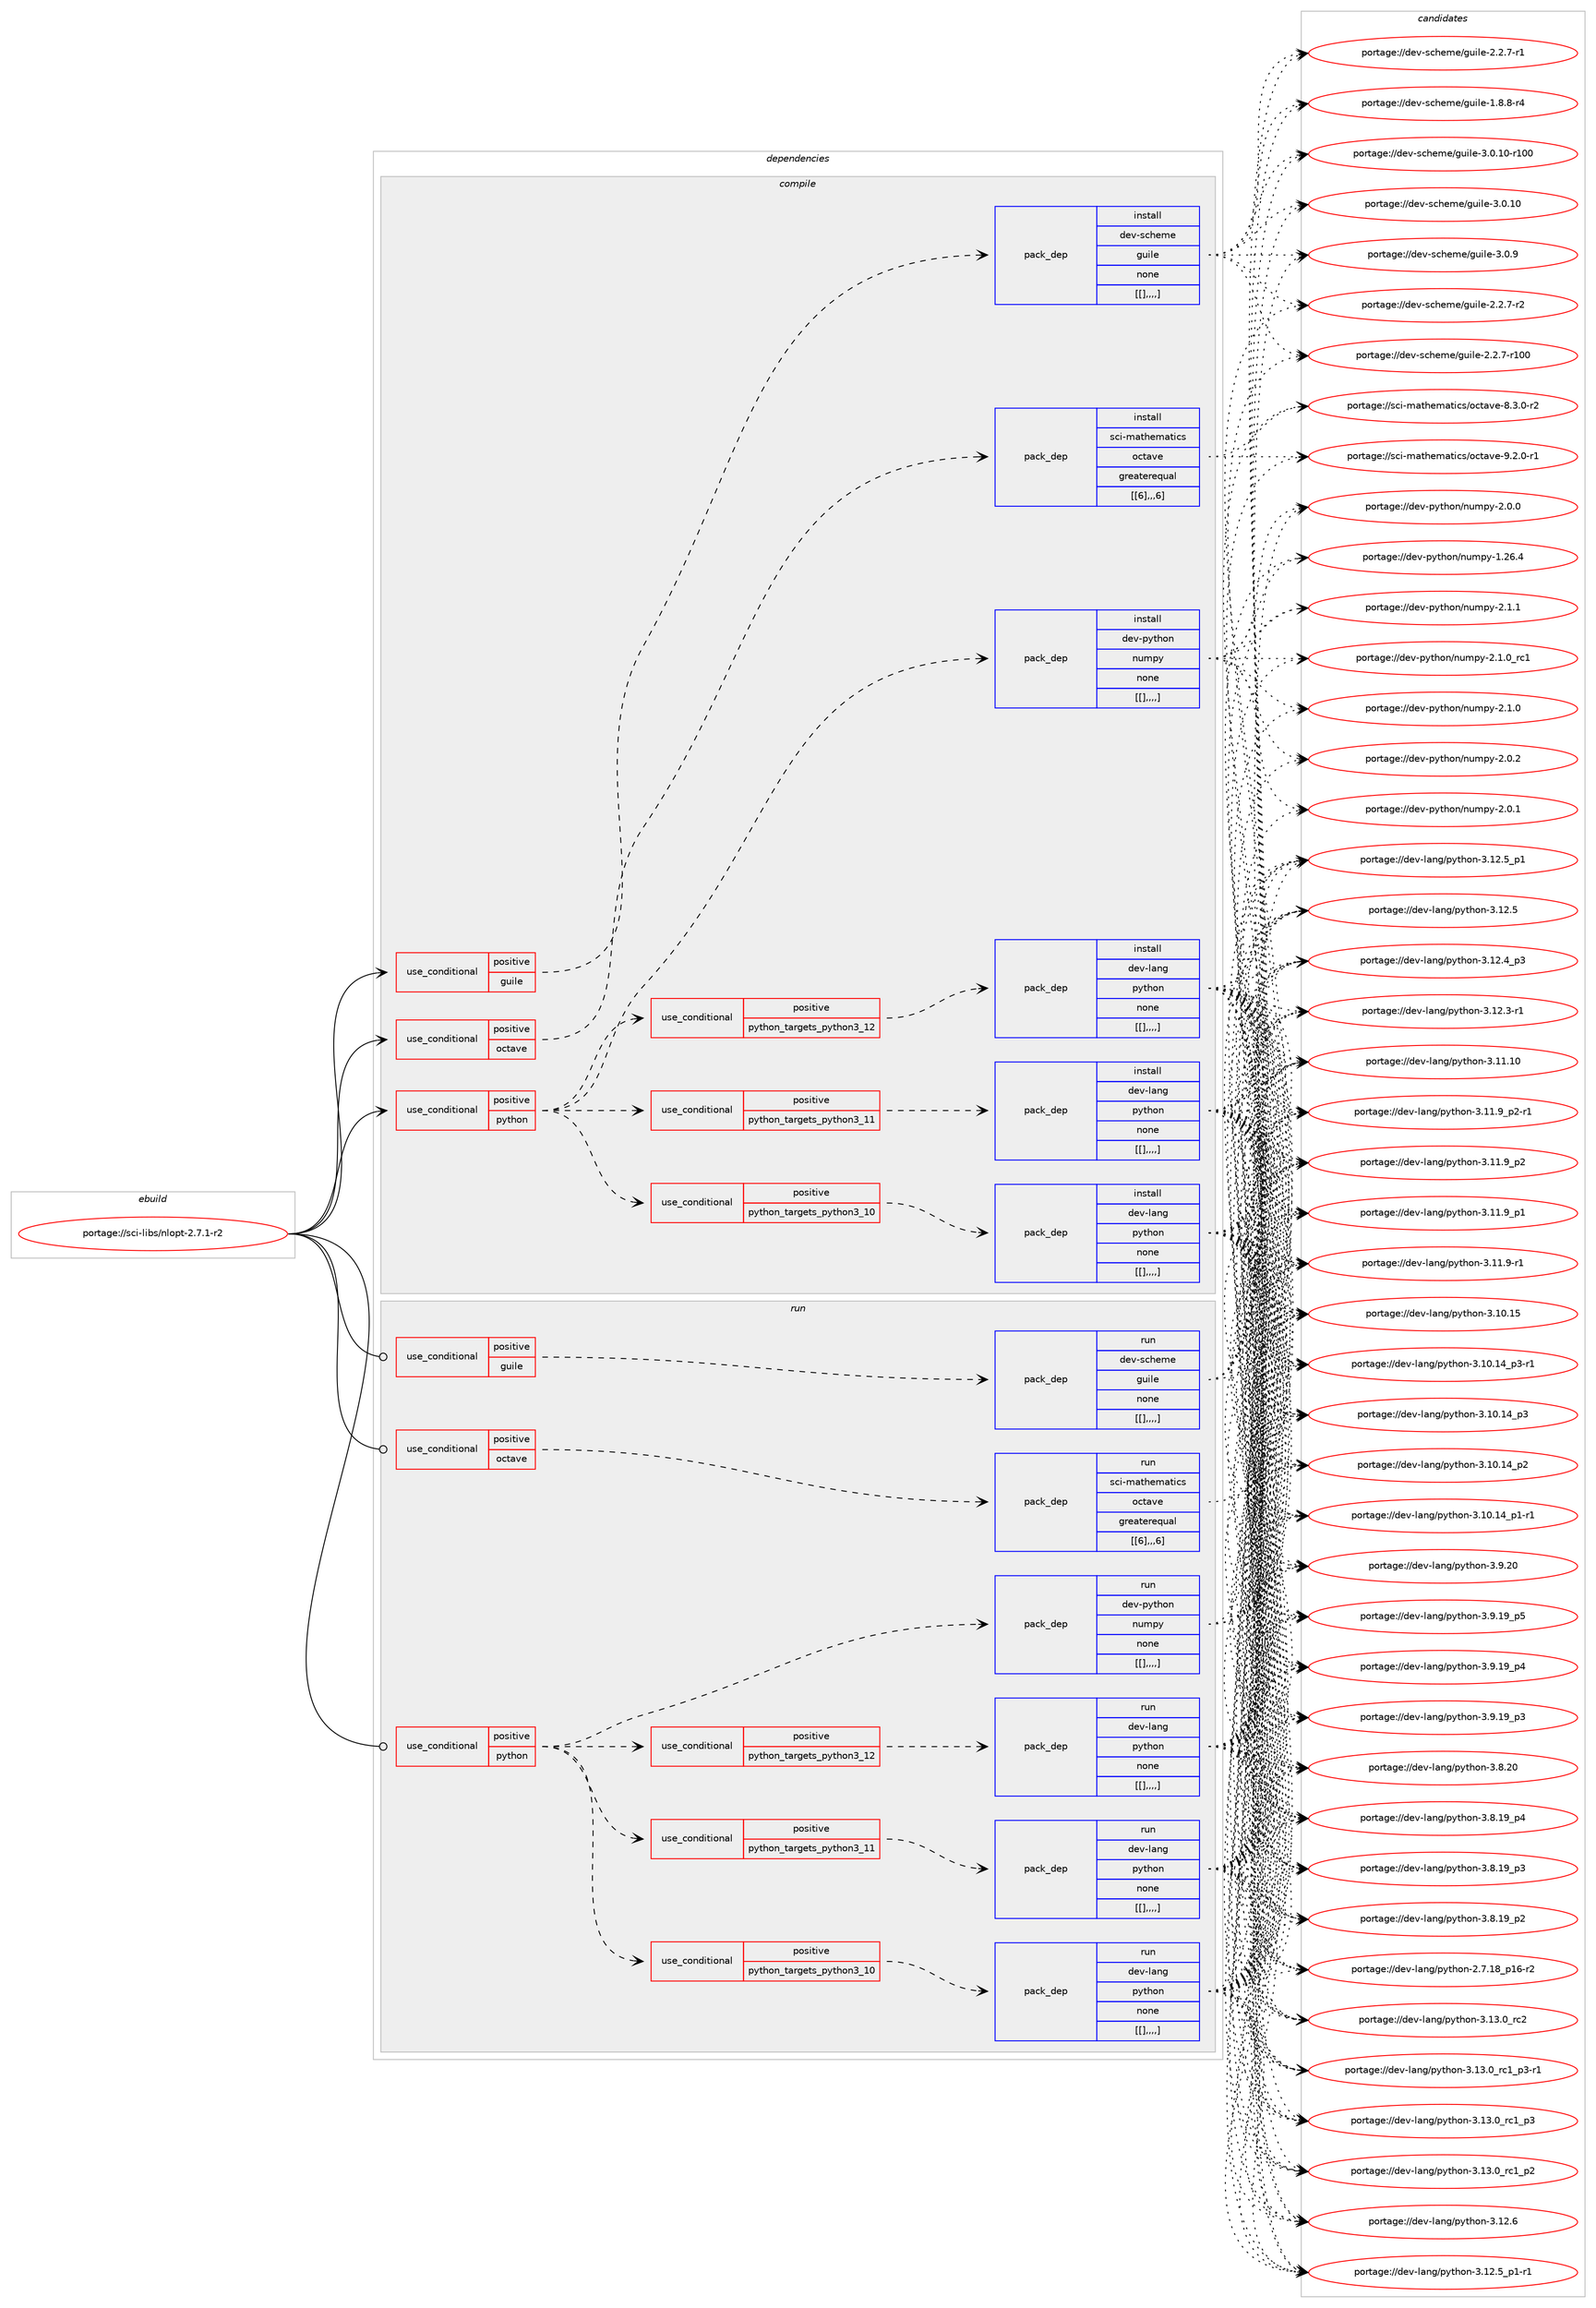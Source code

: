 digraph prolog {

# *************
# Graph options
# *************

newrank=true;
concentrate=true;
compound=true;
graph [rankdir=LR,fontname=Helvetica,fontsize=10,ranksep=1.5];#, ranksep=2.5, nodesep=0.2];
edge  [arrowhead=vee];
node  [fontname=Helvetica,fontsize=10];

# **********
# The ebuild
# **********

subgraph cluster_leftcol {
color=gray;
label=<<i>ebuild</i>>;
id [label="portage://sci-libs/nlopt-2.7.1-r2", color=red, width=4, href="../sci-libs/nlopt-2.7.1-r2.svg"];
}

# ****************
# The dependencies
# ****************

subgraph cluster_midcol {
color=gray;
label=<<i>dependencies</i>>;
subgraph cluster_compile {
fillcolor="#eeeeee";
style=filled;
label=<<i>compile</i>>;
subgraph cond110930 {
dependency420211 [label=<<TABLE BORDER="0" CELLBORDER="1" CELLSPACING="0" CELLPADDING="4"><TR><TD ROWSPAN="3" CELLPADDING="10">use_conditional</TD></TR><TR><TD>positive</TD></TR><TR><TD>guile</TD></TR></TABLE>>, shape=none, color=red];
subgraph pack306273 {
dependency420212 [label=<<TABLE BORDER="0" CELLBORDER="1" CELLSPACING="0" CELLPADDING="4" WIDTH="220"><TR><TD ROWSPAN="6" CELLPADDING="30">pack_dep</TD></TR><TR><TD WIDTH="110">install</TD></TR><TR><TD>dev-scheme</TD></TR><TR><TD>guile</TD></TR><TR><TD>none</TD></TR><TR><TD>[[],,,,]</TD></TR></TABLE>>, shape=none, color=blue];
}
dependency420211:e -> dependency420212:w [weight=20,style="dashed",arrowhead="vee"];
}
id:e -> dependency420211:w [weight=20,style="solid",arrowhead="vee"];
subgraph cond110931 {
dependency420213 [label=<<TABLE BORDER="0" CELLBORDER="1" CELLSPACING="0" CELLPADDING="4"><TR><TD ROWSPAN="3" CELLPADDING="10">use_conditional</TD></TR><TR><TD>positive</TD></TR><TR><TD>octave</TD></TR></TABLE>>, shape=none, color=red];
subgraph pack306274 {
dependency420214 [label=<<TABLE BORDER="0" CELLBORDER="1" CELLSPACING="0" CELLPADDING="4" WIDTH="220"><TR><TD ROWSPAN="6" CELLPADDING="30">pack_dep</TD></TR><TR><TD WIDTH="110">install</TD></TR><TR><TD>sci-mathematics</TD></TR><TR><TD>octave</TD></TR><TR><TD>greaterequal</TD></TR><TR><TD>[[6],,,6]</TD></TR></TABLE>>, shape=none, color=blue];
}
dependency420213:e -> dependency420214:w [weight=20,style="dashed",arrowhead="vee"];
}
id:e -> dependency420213:w [weight=20,style="solid",arrowhead="vee"];
subgraph cond110932 {
dependency420215 [label=<<TABLE BORDER="0" CELLBORDER="1" CELLSPACING="0" CELLPADDING="4"><TR><TD ROWSPAN="3" CELLPADDING="10">use_conditional</TD></TR><TR><TD>positive</TD></TR><TR><TD>python</TD></TR></TABLE>>, shape=none, color=red];
subgraph cond110933 {
dependency420216 [label=<<TABLE BORDER="0" CELLBORDER="1" CELLSPACING="0" CELLPADDING="4"><TR><TD ROWSPAN="3" CELLPADDING="10">use_conditional</TD></TR><TR><TD>positive</TD></TR><TR><TD>python_targets_python3_10</TD></TR></TABLE>>, shape=none, color=red];
subgraph pack306275 {
dependency420217 [label=<<TABLE BORDER="0" CELLBORDER="1" CELLSPACING="0" CELLPADDING="4" WIDTH="220"><TR><TD ROWSPAN="6" CELLPADDING="30">pack_dep</TD></TR><TR><TD WIDTH="110">install</TD></TR><TR><TD>dev-lang</TD></TR><TR><TD>python</TD></TR><TR><TD>none</TD></TR><TR><TD>[[],,,,]</TD></TR></TABLE>>, shape=none, color=blue];
}
dependency420216:e -> dependency420217:w [weight=20,style="dashed",arrowhead="vee"];
}
dependency420215:e -> dependency420216:w [weight=20,style="dashed",arrowhead="vee"];
subgraph cond110934 {
dependency420218 [label=<<TABLE BORDER="0" CELLBORDER="1" CELLSPACING="0" CELLPADDING="4"><TR><TD ROWSPAN="3" CELLPADDING="10">use_conditional</TD></TR><TR><TD>positive</TD></TR><TR><TD>python_targets_python3_11</TD></TR></TABLE>>, shape=none, color=red];
subgraph pack306276 {
dependency420219 [label=<<TABLE BORDER="0" CELLBORDER="1" CELLSPACING="0" CELLPADDING="4" WIDTH="220"><TR><TD ROWSPAN="6" CELLPADDING="30">pack_dep</TD></TR><TR><TD WIDTH="110">install</TD></TR><TR><TD>dev-lang</TD></TR><TR><TD>python</TD></TR><TR><TD>none</TD></TR><TR><TD>[[],,,,]</TD></TR></TABLE>>, shape=none, color=blue];
}
dependency420218:e -> dependency420219:w [weight=20,style="dashed",arrowhead="vee"];
}
dependency420215:e -> dependency420218:w [weight=20,style="dashed",arrowhead="vee"];
subgraph cond110935 {
dependency420220 [label=<<TABLE BORDER="0" CELLBORDER="1" CELLSPACING="0" CELLPADDING="4"><TR><TD ROWSPAN="3" CELLPADDING="10">use_conditional</TD></TR><TR><TD>positive</TD></TR><TR><TD>python_targets_python3_12</TD></TR></TABLE>>, shape=none, color=red];
subgraph pack306277 {
dependency420221 [label=<<TABLE BORDER="0" CELLBORDER="1" CELLSPACING="0" CELLPADDING="4" WIDTH="220"><TR><TD ROWSPAN="6" CELLPADDING="30">pack_dep</TD></TR><TR><TD WIDTH="110">install</TD></TR><TR><TD>dev-lang</TD></TR><TR><TD>python</TD></TR><TR><TD>none</TD></TR><TR><TD>[[],,,,]</TD></TR></TABLE>>, shape=none, color=blue];
}
dependency420220:e -> dependency420221:w [weight=20,style="dashed",arrowhead="vee"];
}
dependency420215:e -> dependency420220:w [weight=20,style="dashed",arrowhead="vee"];
subgraph pack306278 {
dependency420222 [label=<<TABLE BORDER="0" CELLBORDER="1" CELLSPACING="0" CELLPADDING="4" WIDTH="220"><TR><TD ROWSPAN="6" CELLPADDING="30">pack_dep</TD></TR><TR><TD WIDTH="110">install</TD></TR><TR><TD>dev-python</TD></TR><TR><TD>numpy</TD></TR><TR><TD>none</TD></TR><TR><TD>[[],,,,]</TD></TR></TABLE>>, shape=none, color=blue];
}
dependency420215:e -> dependency420222:w [weight=20,style="dashed",arrowhead="vee"];
}
id:e -> dependency420215:w [weight=20,style="solid",arrowhead="vee"];
}
subgraph cluster_compileandrun {
fillcolor="#eeeeee";
style=filled;
label=<<i>compile and run</i>>;
}
subgraph cluster_run {
fillcolor="#eeeeee";
style=filled;
label=<<i>run</i>>;
subgraph cond110936 {
dependency420223 [label=<<TABLE BORDER="0" CELLBORDER="1" CELLSPACING="0" CELLPADDING="4"><TR><TD ROWSPAN="3" CELLPADDING="10">use_conditional</TD></TR><TR><TD>positive</TD></TR><TR><TD>guile</TD></TR></TABLE>>, shape=none, color=red];
subgraph pack306279 {
dependency420224 [label=<<TABLE BORDER="0" CELLBORDER="1" CELLSPACING="0" CELLPADDING="4" WIDTH="220"><TR><TD ROWSPAN="6" CELLPADDING="30">pack_dep</TD></TR><TR><TD WIDTH="110">run</TD></TR><TR><TD>dev-scheme</TD></TR><TR><TD>guile</TD></TR><TR><TD>none</TD></TR><TR><TD>[[],,,,]</TD></TR></TABLE>>, shape=none, color=blue];
}
dependency420223:e -> dependency420224:w [weight=20,style="dashed",arrowhead="vee"];
}
id:e -> dependency420223:w [weight=20,style="solid",arrowhead="odot"];
subgraph cond110937 {
dependency420225 [label=<<TABLE BORDER="0" CELLBORDER="1" CELLSPACING="0" CELLPADDING="4"><TR><TD ROWSPAN="3" CELLPADDING="10">use_conditional</TD></TR><TR><TD>positive</TD></TR><TR><TD>octave</TD></TR></TABLE>>, shape=none, color=red];
subgraph pack306280 {
dependency420226 [label=<<TABLE BORDER="0" CELLBORDER="1" CELLSPACING="0" CELLPADDING="4" WIDTH="220"><TR><TD ROWSPAN="6" CELLPADDING="30">pack_dep</TD></TR><TR><TD WIDTH="110">run</TD></TR><TR><TD>sci-mathematics</TD></TR><TR><TD>octave</TD></TR><TR><TD>greaterequal</TD></TR><TR><TD>[[6],,,6]</TD></TR></TABLE>>, shape=none, color=blue];
}
dependency420225:e -> dependency420226:w [weight=20,style="dashed",arrowhead="vee"];
}
id:e -> dependency420225:w [weight=20,style="solid",arrowhead="odot"];
subgraph cond110938 {
dependency420227 [label=<<TABLE BORDER="0" CELLBORDER="1" CELLSPACING="0" CELLPADDING="4"><TR><TD ROWSPAN="3" CELLPADDING="10">use_conditional</TD></TR><TR><TD>positive</TD></TR><TR><TD>python</TD></TR></TABLE>>, shape=none, color=red];
subgraph cond110939 {
dependency420228 [label=<<TABLE BORDER="0" CELLBORDER="1" CELLSPACING="0" CELLPADDING="4"><TR><TD ROWSPAN="3" CELLPADDING="10">use_conditional</TD></TR><TR><TD>positive</TD></TR><TR><TD>python_targets_python3_10</TD></TR></TABLE>>, shape=none, color=red];
subgraph pack306281 {
dependency420229 [label=<<TABLE BORDER="0" CELLBORDER="1" CELLSPACING="0" CELLPADDING="4" WIDTH="220"><TR><TD ROWSPAN="6" CELLPADDING="30">pack_dep</TD></TR><TR><TD WIDTH="110">run</TD></TR><TR><TD>dev-lang</TD></TR><TR><TD>python</TD></TR><TR><TD>none</TD></TR><TR><TD>[[],,,,]</TD></TR></TABLE>>, shape=none, color=blue];
}
dependency420228:e -> dependency420229:w [weight=20,style="dashed",arrowhead="vee"];
}
dependency420227:e -> dependency420228:w [weight=20,style="dashed",arrowhead="vee"];
subgraph cond110940 {
dependency420230 [label=<<TABLE BORDER="0" CELLBORDER="1" CELLSPACING="0" CELLPADDING="4"><TR><TD ROWSPAN="3" CELLPADDING="10">use_conditional</TD></TR><TR><TD>positive</TD></TR><TR><TD>python_targets_python3_11</TD></TR></TABLE>>, shape=none, color=red];
subgraph pack306282 {
dependency420231 [label=<<TABLE BORDER="0" CELLBORDER="1" CELLSPACING="0" CELLPADDING="4" WIDTH="220"><TR><TD ROWSPAN="6" CELLPADDING="30">pack_dep</TD></TR><TR><TD WIDTH="110">run</TD></TR><TR><TD>dev-lang</TD></TR><TR><TD>python</TD></TR><TR><TD>none</TD></TR><TR><TD>[[],,,,]</TD></TR></TABLE>>, shape=none, color=blue];
}
dependency420230:e -> dependency420231:w [weight=20,style="dashed",arrowhead="vee"];
}
dependency420227:e -> dependency420230:w [weight=20,style="dashed",arrowhead="vee"];
subgraph cond110941 {
dependency420232 [label=<<TABLE BORDER="0" CELLBORDER="1" CELLSPACING="0" CELLPADDING="4"><TR><TD ROWSPAN="3" CELLPADDING="10">use_conditional</TD></TR><TR><TD>positive</TD></TR><TR><TD>python_targets_python3_12</TD></TR></TABLE>>, shape=none, color=red];
subgraph pack306283 {
dependency420233 [label=<<TABLE BORDER="0" CELLBORDER="1" CELLSPACING="0" CELLPADDING="4" WIDTH="220"><TR><TD ROWSPAN="6" CELLPADDING="30">pack_dep</TD></TR><TR><TD WIDTH="110">run</TD></TR><TR><TD>dev-lang</TD></TR><TR><TD>python</TD></TR><TR><TD>none</TD></TR><TR><TD>[[],,,,]</TD></TR></TABLE>>, shape=none, color=blue];
}
dependency420232:e -> dependency420233:w [weight=20,style="dashed",arrowhead="vee"];
}
dependency420227:e -> dependency420232:w [weight=20,style="dashed",arrowhead="vee"];
subgraph pack306284 {
dependency420234 [label=<<TABLE BORDER="0" CELLBORDER="1" CELLSPACING="0" CELLPADDING="4" WIDTH="220"><TR><TD ROWSPAN="6" CELLPADDING="30">pack_dep</TD></TR><TR><TD WIDTH="110">run</TD></TR><TR><TD>dev-python</TD></TR><TR><TD>numpy</TD></TR><TR><TD>none</TD></TR><TR><TD>[[],,,,]</TD></TR></TABLE>>, shape=none, color=blue];
}
dependency420227:e -> dependency420234:w [weight=20,style="dashed",arrowhead="vee"];
}
id:e -> dependency420227:w [weight=20,style="solid",arrowhead="odot"];
}
}

# **************
# The candidates
# **************

subgraph cluster_choices {
rank=same;
color=gray;
label=<<i>candidates</i>>;

subgraph choice306273 {
color=black;
nodesep=1;
choice1001011184511599104101109101471031171051081014551464846494845114494848 [label="portage://dev-scheme/guile-3.0.10-r100", color=red, width=4,href="../dev-scheme/guile-3.0.10-r100.svg"];
choice10010111845115991041011091014710311710510810145514648464948 [label="portage://dev-scheme/guile-3.0.10", color=red, width=4,href="../dev-scheme/guile-3.0.10.svg"];
choice100101118451159910410110910147103117105108101455146484657 [label="portage://dev-scheme/guile-3.0.9", color=red, width=4,href="../dev-scheme/guile-3.0.9.svg"];
choice1001011184511599104101109101471031171051081014550465046554511450 [label="portage://dev-scheme/guile-2.2.7-r2", color=red, width=4,href="../dev-scheme/guile-2.2.7-r2.svg"];
choice10010111845115991041011091014710311710510810145504650465545114494848 [label="portage://dev-scheme/guile-2.2.7-r100", color=red, width=4,href="../dev-scheme/guile-2.2.7-r100.svg"];
choice1001011184511599104101109101471031171051081014550465046554511449 [label="portage://dev-scheme/guile-2.2.7-r1", color=red, width=4,href="../dev-scheme/guile-2.2.7-r1.svg"];
choice1001011184511599104101109101471031171051081014549465646564511452 [label="portage://dev-scheme/guile-1.8.8-r4", color=red, width=4,href="../dev-scheme/guile-1.8.8-r4.svg"];
dependency420212:e -> choice1001011184511599104101109101471031171051081014551464846494845114494848:w [style=dotted,weight="100"];
dependency420212:e -> choice10010111845115991041011091014710311710510810145514648464948:w [style=dotted,weight="100"];
dependency420212:e -> choice100101118451159910410110910147103117105108101455146484657:w [style=dotted,weight="100"];
dependency420212:e -> choice1001011184511599104101109101471031171051081014550465046554511450:w [style=dotted,weight="100"];
dependency420212:e -> choice10010111845115991041011091014710311710510810145504650465545114494848:w [style=dotted,weight="100"];
dependency420212:e -> choice1001011184511599104101109101471031171051081014550465046554511449:w [style=dotted,weight="100"];
dependency420212:e -> choice1001011184511599104101109101471031171051081014549465646564511452:w [style=dotted,weight="100"];
}
subgraph choice306274 {
color=black;
nodesep=1;
choice11599105451099711610410110997116105991154711199116971181014557465046484511449 [label="portage://sci-mathematics/octave-9.2.0-r1", color=red, width=4,href="../sci-mathematics/octave-9.2.0-r1.svg"];
choice11599105451099711610410110997116105991154711199116971181014556465146484511450 [label="portage://sci-mathematics/octave-8.3.0-r2", color=red, width=4,href="../sci-mathematics/octave-8.3.0-r2.svg"];
dependency420214:e -> choice11599105451099711610410110997116105991154711199116971181014557465046484511449:w [style=dotted,weight="100"];
dependency420214:e -> choice11599105451099711610410110997116105991154711199116971181014556465146484511450:w [style=dotted,weight="100"];
}
subgraph choice306275 {
color=black;
nodesep=1;
choice10010111845108971101034711212111610411111045514649514648951149950 [label="portage://dev-lang/python-3.13.0_rc2", color=red, width=4,href="../dev-lang/python-3.13.0_rc2.svg"];
choice1001011184510897110103471121211161041111104551464951464895114994995112514511449 [label="portage://dev-lang/python-3.13.0_rc1_p3-r1", color=red, width=4,href="../dev-lang/python-3.13.0_rc1_p3-r1.svg"];
choice100101118451089711010347112121116104111110455146495146489511499499511251 [label="portage://dev-lang/python-3.13.0_rc1_p3", color=red, width=4,href="../dev-lang/python-3.13.0_rc1_p3.svg"];
choice100101118451089711010347112121116104111110455146495146489511499499511250 [label="portage://dev-lang/python-3.13.0_rc1_p2", color=red, width=4,href="../dev-lang/python-3.13.0_rc1_p2.svg"];
choice10010111845108971101034711212111610411111045514649504654 [label="portage://dev-lang/python-3.12.6", color=red, width=4,href="../dev-lang/python-3.12.6.svg"];
choice1001011184510897110103471121211161041111104551464950465395112494511449 [label="portage://dev-lang/python-3.12.5_p1-r1", color=red, width=4,href="../dev-lang/python-3.12.5_p1-r1.svg"];
choice100101118451089711010347112121116104111110455146495046539511249 [label="portage://dev-lang/python-3.12.5_p1", color=red, width=4,href="../dev-lang/python-3.12.5_p1.svg"];
choice10010111845108971101034711212111610411111045514649504653 [label="portage://dev-lang/python-3.12.5", color=red, width=4,href="../dev-lang/python-3.12.5.svg"];
choice100101118451089711010347112121116104111110455146495046529511251 [label="portage://dev-lang/python-3.12.4_p3", color=red, width=4,href="../dev-lang/python-3.12.4_p3.svg"];
choice100101118451089711010347112121116104111110455146495046514511449 [label="portage://dev-lang/python-3.12.3-r1", color=red, width=4,href="../dev-lang/python-3.12.3-r1.svg"];
choice1001011184510897110103471121211161041111104551464949464948 [label="portage://dev-lang/python-3.11.10", color=red, width=4,href="../dev-lang/python-3.11.10.svg"];
choice1001011184510897110103471121211161041111104551464949465795112504511449 [label="portage://dev-lang/python-3.11.9_p2-r1", color=red, width=4,href="../dev-lang/python-3.11.9_p2-r1.svg"];
choice100101118451089711010347112121116104111110455146494946579511250 [label="portage://dev-lang/python-3.11.9_p2", color=red, width=4,href="../dev-lang/python-3.11.9_p2.svg"];
choice100101118451089711010347112121116104111110455146494946579511249 [label="portage://dev-lang/python-3.11.9_p1", color=red, width=4,href="../dev-lang/python-3.11.9_p1.svg"];
choice100101118451089711010347112121116104111110455146494946574511449 [label="portage://dev-lang/python-3.11.9-r1", color=red, width=4,href="../dev-lang/python-3.11.9-r1.svg"];
choice1001011184510897110103471121211161041111104551464948464953 [label="portage://dev-lang/python-3.10.15", color=red, width=4,href="../dev-lang/python-3.10.15.svg"];
choice100101118451089711010347112121116104111110455146494846495295112514511449 [label="portage://dev-lang/python-3.10.14_p3-r1", color=red, width=4,href="../dev-lang/python-3.10.14_p3-r1.svg"];
choice10010111845108971101034711212111610411111045514649484649529511251 [label="portage://dev-lang/python-3.10.14_p3", color=red, width=4,href="../dev-lang/python-3.10.14_p3.svg"];
choice10010111845108971101034711212111610411111045514649484649529511250 [label="portage://dev-lang/python-3.10.14_p2", color=red, width=4,href="../dev-lang/python-3.10.14_p2.svg"];
choice100101118451089711010347112121116104111110455146494846495295112494511449 [label="portage://dev-lang/python-3.10.14_p1-r1", color=red, width=4,href="../dev-lang/python-3.10.14_p1-r1.svg"];
choice10010111845108971101034711212111610411111045514657465048 [label="portage://dev-lang/python-3.9.20", color=red, width=4,href="../dev-lang/python-3.9.20.svg"];
choice100101118451089711010347112121116104111110455146574649579511253 [label="portage://dev-lang/python-3.9.19_p5", color=red, width=4,href="../dev-lang/python-3.9.19_p5.svg"];
choice100101118451089711010347112121116104111110455146574649579511252 [label="portage://dev-lang/python-3.9.19_p4", color=red, width=4,href="../dev-lang/python-3.9.19_p4.svg"];
choice100101118451089711010347112121116104111110455146574649579511251 [label="portage://dev-lang/python-3.9.19_p3", color=red, width=4,href="../dev-lang/python-3.9.19_p3.svg"];
choice10010111845108971101034711212111610411111045514656465048 [label="portage://dev-lang/python-3.8.20", color=red, width=4,href="../dev-lang/python-3.8.20.svg"];
choice100101118451089711010347112121116104111110455146564649579511252 [label="portage://dev-lang/python-3.8.19_p4", color=red, width=4,href="../dev-lang/python-3.8.19_p4.svg"];
choice100101118451089711010347112121116104111110455146564649579511251 [label="portage://dev-lang/python-3.8.19_p3", color=red, width=4,href="../dev-lang/python-3.8.19_p3.svg"];
choice100101118451089711010347112121116104111110455146564649579511250 [label="portage://dev-lang/python-3.8.19_p2", color=red, width=4,href="../dev-lang/python-3.8.19_p2.svg"];
choice100101118451089711010347112121116104111110455046554649569511249544511450 [label="portage://dev-lang/python-2.7.18_p16-r2", color=red, width=4,href="../dev-lang/python-2.7.18_p16-r2.svg"];
dependency420217:e -> choice10010111845108971101034711212111610411111045514649514648951149950:w [style=dotted,weight="100"];
dependency420217:e -> choice1001011184510897110103471121211161041111104551464951464895114994995112514511449:w [style=dotted,weight="100"];
dependency420217:e -> choice100101118451089711010347112121116104111110455146495146489511499499511251:w [style=dotted,weight="100"];
dependency420217:e -> choice100101118451089711010347112121116104111110455146495146489511499499511250:w [style=dotted,weight="100"];
dependency420217:e -> choice10010111845108971101034711212111610411111045514649504654:w [style=dotted,weight="100"];
dependency420217:e -> choice1001011184510897110103471121211161041111104551464950465395112494511449:w [style=dotted,weight="100"];
dependency420217:e -> choice100101118451089711010347112121116104111110455146495046539511249:w [style=dotted,weight="100"];
dependency420217:e -> choice10010111845108971101034711212111610411111045514649504653:w [style=dotted,weight="100"];
dependency420217:e -> choice100101118451089711010347112121116104111110455146495046529511251:w [style=dotted,weight="100"];
dependency420217:e -> choice100101118451089711010347112121116104111110455146495046514511449:w [style=dotted,weight="100"];
dependency420217:e -> choice1001011184510897110103471121211161041111104551464949464948:w [style=dotted,weight="100"];
dependency420217:e -> choice1001011184510897110103471121211161041111104551464949465795112504511449:w [style=dotted,weight="100"];
dependency420217:e -> choice100101118451089711010347112121116104111110455146494946579511250:w [style=dotted,weight="100"];
dependency420217:e -> choice100101118451089711010347112121116104111110455146494946579511249:w [style=dotted,weight="100"];
dependency420217:e -> choice100101118451089711010347112121116104111110455146494946574511449:w [style=dotted,weight="100"];
dependency420217:e -> choice1001011184510897110103471121211161041111104551464948464953:w [style=dotted,weight="100"];
dependency420217:e -> choice100101118451089711010347112121116104111110455146494846495295112514511449:w [style=dotted,weight="100"];
dependency420217:e -> choice10010111845108971101034711212111610411111045514649484649529511251:w [style=dotted,weight="100"];
dependency420217:e -> choice10010111845108971101034711212111610411111045514649484649529511250:w [style=dotted,weight="100"];
dependency420217:e -> choice100101118451089711010347112121116104111110455146494846495295112494511449:w [style=dotted,weight="100"];
dependency420217:e -> choice10010111845108971101034711212111610411111045514657465048:w [style=dotted,weight="100"];
dependency420217:e -> choice100101118451089711010347112121116104111110455146574649579511253:w [style=dotted,weight="100"];
dependency420217:e -> choice100101118451089711010347112121116104111110455146574649579511252:w [style=dotted,weight="100"];
dependency420217:e -> choice100101118451089711010347112121116104111110455146574649579511251:w [style=dotted,weight="100"];
dependency420217:e -> choice10010111845108971101034711212111610411111045514656465048:w [style=dotted,weight="100"];
dependency420217:e -> choice100101118451089711010347112121116104111110455146564649579511252:w [style=dotted,weight="100"];
dependency420217:e -> choice100101118451089711010347112121116104111110455146564649579511251:w [style=dotted,weight="100"];
dependency420217:e -> choice100101118451089711010347112121116104111110455146564649579511250:w [style=dotted,weight="100"];
dependency420217:e -> choice100101118451089711010347112121116104111110455046554649569511249544511450:w [style=dotted,weight="100"];
}
subgraph choice306276 {
color=black;
nodesep=1;
choice10010111845108971101034711212111610411111045514649514648951149950 [label="portage://dev-lang/python-3.13.0_rc2", color=red, width=4,href="../dev-lang/python-3.13.0_rc2.svg"];
choice1001011184510897110103471121211161041111104551464951464895114994995112514511449 [label="portage://dev-lang/python-3.13.0_rc1_p3-r1", color=red, width=4,href="../dev-lang/python-3.13.0_rc1_p3-r1.svg"];
choice100101118451089711010347112121116104111110455146495146489511499499511251 [label="portage://dev-lang/python-3.13.0_rc1_p3", color=red, width=4,href="../dev-lang/python-3.13.0_rc1_p3.svg"];
choice100101118451089711010347112121116104111110455146495146489511499499511250 [label="portage://dev-lang/python-3.13.0_rc1_p2", color=red, width=4,href="../dev-lang/python-3.13.0_rc1_p2.svg"];
choice10010111845108971101034711212111610411111045514649504654 [label="portage://dev-lang/python-3.12.6", color=red, width=4,href="../dev-lang/python-3.12.6.svg"];
choice1001011184510897110103471121211161041111104551464950465395112494511449 [label="portage://dev-lang/python-3.12.5_p1-r1", color=red, width=4,href="../dev-lang/python-3.12.5_p1-r1.svg"];
choice100101118451089711010347112121116104111110455146495046539511249 [label="portage://dev-lang/python-3.12.5_p1", color=red, width=4,href="../dev-lang/python-3.12.5_p1.svg"];
choice10010111845108971101034711212111610411111045514649504653 [label="portage://dev-lang/python-3.12.5", color=red, width=4,href="../dev-lang/python-3.12.5.svg"];
choice100101118451089711010347112121116104111110455146495046529511251 [label="portage://dev-lang/python-3.12.4_p3", color=red, width=4,href="../dev-lang/python-3.12.4_p3.svg"];
choice100101118451089711010347112121116104111110455146495046514511449 [label="portage://dev-lang/python-3.12.3-r1", color=red, width=4,href="../dev-lang/python-3.12.3-r1.svg"];
choice1001011184510897110103471121211161041111104551464949464948 [label="portage://dev-lang/python-3.11.10", color=red, width=4,href="../dev-lang/python-3.11.10.svg"];
choice1001011184510897110103471121211161041111104551464949465795112504511449 [label="portage://dev-lang/python-3.11.9_p2-r1", color=red, width=4,href="../dev-lang/python-3.11.9_p2-r1.svg"];
choice100101118451089711010347112121116104111110455146494946579511250 [label="portage://dev-lang/python-3.11.9_p2", color=red, width=4,href="../dev-lang/python-3.11.9_p2.svg"];
choice100101118451089711010347112121116104111110455146494946579511249 [label="portage://dev-lang/python-3.11.9_p1", color=red, width=4,href="../dev-lang/python-3.11.9_p1.svg"];
choice100101118451089711010347112121116104111110455146494946574511449 [label="portage://dev-lang/python-3.11.9-r1", color=red, width=4,href="../dev-lang/python-3.11.9-r1.svg"];
choice1001011184510897110103471121211161041111104551464948464953 [label="portage://dev-lang/python-3.10.15", color=red, width=4,href="../dev-lang/python-3.10.15.svg"];
choice100101118451089711010347112121116104111110455146494846495295112514511449 [label="portage://dev-lang/python-3.10.14_p3-r1", color=red, width=4,href="../dev-lang/python-3.10.14_p3-r1.svg"];
choice10010111845108971101034711212111610411111045514649484649529511251 [label="portage://dev-lang/python-3.10.14_p3", color=red, width=4,href="../dev-lang/python-3.10.14_p3.svg"];
choice10010111845108971101034711212111610411111045514649484649529511250 [label="portage://dev-lang/python-3.10.14_p2", color=red, width=4,href="../dev-lang/python-3.10.14_p2.svg"];
choice100101118451089711010347112121116104111110455146494846495295112494511449 [label="portage://dev-lang/python-3.10.14_p1-r1", color=red, width=4,href="../dev-lang/python-3.10.14_p1-r1.svg"];
choice10010111845108971101034711212111610411111045514657465048 [label="portage://dev-lang/python-3.9.20", color=red, width=4,href="../dev-lang/python-3.9.20.svg"];
choice100101118451089711010347112121116104111110455146574649579511253 [label="portage://dev-lang/python-3.9.19_p5", color=red, width=4,href="../dev-lang/python-3.9.19_p5.svg"];
choice100101118451089711010347112121116104111110455146574649579511252 [label="portage://dev-lang/python-3.9.19_p4", color=red, width=4,href="../dev-lang/python-3.9.19_p4.svg"];
choice100101118451089711010347112121116104111110455146574649579511251 [label="portage://dev-lang/python-3.9.19_p3", color=red, width=4,href="../dev-lang/python-3.9.19_p3.svg"];
choice10010111845108971101034711212111610411111045514656465048 [label="portage://dev-lang/python-3.8.20", color=red, width=4,href="../dev-lang/python-3.8.20.svg"];
choice100101118451089711010347112121116104111110455146564649579511252 [label="portage://dev-lang/python-3.8.19_p4", color=red, width=4,href="../dev-lang/python-3.8.19_p4.svg"];
choice100101118451089711010347112121116104111110455146564649579511251 [label="portage://dev-lang/python-3.8.19_p3", color=red, width=4,href="../dev-lang/python-3.8.19_p3.svg"];
choice100101118451089711010347112121116104111110455146564649579511250 [label="portage://dev-lang/python-3.8.19_p2", color=red, width=4,href="../dev-lang/python-3.8.19_p2.svg"];
choice100101118451089711010347112121116104111110455046554649569511249544511450 [label="portage://dev-lang/python-2.7.18_p16-r2", color=red, width=4,href="../dev-lang/python-2.7.18_p16-r2.svg"];
dependency420219:e -> choice10010111845108971101034711212111610411111045514649514648951149950:w [style=dotted,weight="100"];
dependency420219:e -> choice1001011184510897110103471121211161041111104551464951464895114994995112514511449:w [style=dotted,weight="100"];
dependency420219:e -> choice100101118451089711010347112121116104111110455146495146489511499499511251:w [style=dotted,weight="100"];
dependency420219:e -> choice100101118451089711010347112121116104111110455146495146489511499499511250:w [style=dotted,weight="100"];
dependency420219:e -> choice10010111845108971101034711212111610411111045514649504654:w [style=dotted,weight="100"];
dependency420219:e -> choice1001011184510897110103471121211161041111104551464950465395112494511449:w [style=dotted,weight="100"];
dependency420219:e -> choice100101118451089711010347112121116104111110455146495046539511249:w [style=dotted,weight="100"];
dependency420219:e -> choice10010111845108971101034711212111610411111045514649504653:w [style=dotted,weight="100"];
dependency420219:e -> choice100101118451089711010347112121116104111110455146495046529511251:w [style=dotted,weight="100"];
dependency420219:e -> choice100101118451089711010347112121116104111110455146495046514511449:w [style=dotted,weight="100"];
dependency420219:e -> choice1001011184510897110103471121211161041111104551464949464948:w [style=dotted,weight="100"];
dependency420219:e -> choice1001011184510897110103471121211161041111104551464949465795112504511449:w [style=dotted,weight="100"];
dependency420219:e -> choice100101118451089711010347112121116104111110455146494946579511250:w [style=dotted,weight="100"];
dependency420219:e -> choice100101118451089711010347112121116104111110455146494946579511249:w [style=dotted,weight="100"];
dependency420219:e -> choice100101118451089711010347112121116104111110455146494946574511449:w [style=dotted,weight="100"];
dependency420219:e -> choice1001011184510897110103471121211161041111104551464948464953:w [style=dotted,weight="100"];
dependency420219:e -> choice100101118451089711010347112121116104111110455146494846495295112514511449:w [style=dotted,weight="100"];
dependency420219:e -> choice10010111845108971101034711212111610411111045514649484649529511251:w [style=dotted,weight="100"];
dependency420219:e -> choice10010111845108971101034711212111610411111045514649484649529511250:w [style=dotted,weight="100"];
dependency420219:e -> choice100101118451089711010347112121116104111110455146494846495295112494511449:w [style=dotted,weight="100"];
dependency420219:e -> choice10010111845108971101034711212111610411111045514657465048:w [style=dotted,weight="100"];
dependency420219:e -> choice100101118451089711010347112121116104111110455146574649579511253:w [style=dotted,weight="100"];
dependency420219:e -> choice100101118451089711010347112121116104111110455146574649579511252:w [style=dotted,weight="100"];
dependency420219:e -> choice100101118451089711010347112121116104111110455146574649579511251:w [style=dotted,weight="100"];
dependency420219:e -> choice10010111845108971101034711212111610411111045514656465048:w [style=dotted,weight="100"];
dependency420219:e -> choice100101118451089711010347112121116104111110455146564649579511252:w [style=dotted,weight="100"];
dependency420219:e -> choice100101118451089711010347112121116104111110455146564649579511251:w [style=dotted,weight="100"];
dependency420219:e -> choice100101118451089711010347112121116104111110455146564649579511250:w [style=dotted,weight="100"];
dependency420219:e -> choice100101118451089711010347112121116104111110455046554649569511249544511450:w [style=dotted,weight="100"];
}
subgraph choice306277 {
color=black;
nodesep=1;
choice10010111845108971101034711212111610411111045514649514648951149950 [label="portage://dev-lang/python-3.13.0_rc2", color=red, width=4,href="../dev-lang/python-3.13.0_rc2.svg"];
choice1001011184510897110103471121211161041111104551464951464895114994995112514511449 [label="portage://dev-lang/python-3.13.0_rc1_p3-r1", color=red, width=4,href="../dev-lang/python-3.13.0_rc1_p3-r1.svg"];
choice100101118451089711010347112121116104111110455146495146489511499499511251 [label="portage://dev-lang/python-3.13.0_rc1_p3", color=red, width=4,href="../dev-lang/python-3.13.0_rc1_p3.svg"];
choice100101118451089711010347112121116104111110455146495146489511499499511250 [label="portage://dev-lang/python-3.13.0_rc1_p2", color=red, width=4,href="../dev-lang/python-3.13.0_rc1_p2.svg"];
choice10010111845108971101034711212111610411111045514649504654 [label="portage://dev-lang/python-3.12.6", color=red, width=4,href="../dev-lang/python-3.12.6.svg"];
choice1001011184510897110103471121211161041111104551464950465395112494511449 [label="portage://dev-lang/python-3.12.5_p1-r1", color=red, width=4,href="../dev-lang/python-3.12.5_p1-r1.svg"];
choice100101118451089711010347112121116104111110455146495046539511249 [label="portage://dev-lang/python-3.12.5_p1", color=red, width=4,href="../dev-lang/python-3.12.5_p1.svg"];
choice10010111845108971101034711212111610411111045514649504653 [label="portage://dev-lang/python-3.12.5", color=red, width=4,href="../dev-lang/python-3.12.5.svg"];
choice100101118451089711010347112121116104111110455146495046529511251 [label="portage://dev-lang/python-3.12.4_p3", color=red, width=4,href="../dev-lang/python-3.12.4_p3.svg"];
choice100101118451089711010347112121116104111110455146495046514511449 [label="portage://dev-lang/python-3.12.3-r1", color=red, width=4,href="../dev-lang/python-3.12.3-r1.svg"];
choice1001011184510897110103471121211161041111104551464949464948 [label="portage://dev-lang/python-3.11.10", color=red, width=4,href="../dev-lang/python-3.11.10.svg"];
choice1001011184510897110103471121211161041111104551464949465795112504511449 [label="portage://dev-lang/python-3.11.9_p2-r1", color=red, width=4,href="../dev-lang/python-3.11.9_p2-r1.svg"];
choice100101118451089711010347112121116104111110455146494946579511250 [label="portage://dev-lang/python-3.11.9_p2", color=red, width=4,href="../dev-lang/python-3.11.9_p2.svg"];
choice100101118451089711010347112121116104111110455146494946579511249 [label="portage://dev-lang/python-3.11.9_p1", color=red, width=4,href="../dev-lang/python-3.11.9_p1.svg"];
choice100101118451089711010347112121116104111110455146494946574511449 [label="portage://dev-lang/python-3.11.9-r1", color=red, width=4,href="../dev-lang/python-3.11.9-r1.svg"];
choice1001011184510897110103471121211161041111104551464948464953 [label="portage://dev-lang/python-3.10.15", color=red, width=4,href="../dev-lang/python-3.10.15.svg"];
choice100101118451089711010347112121116104111110455146494846495295112514511449 [label="portage://dev-lang/python-3.10.14_p3-r1", color=red, width=4,href="../dev-lang/python-3.10.14_p3-r1.svg"];
choice10010111845108971101034711212111610411111045514649484649529511251 [label="portage://dev-lang/python-3.10.14_p3", color=red, width=4,href="../dev-lang/python-3.10.14_p3.svg"];
choice10010111845108971101034711212111610411111045514649484649529511250 [label="portage://dev-lang/python-3.10.14_p2", color=red, width=4,href="../dev-lang/python-3.10.14_p2.svg"];
choice100101118451089711010347112121116104111110455146494846495295112494511449 [label="portage://dev-lang/python-3.10.14_p1-r1", color=red, width=4,href="../dev-lang/python-3.10.14_p1-r1.svg"];
choice10010111845108971101034711212111610411111045514657465048 [label="portage://dev-lang/python-3.9.20", color=red, width=4,href="../dev-lang/python-3.9.20.svg"];
choice100101118451089711010347112121116104111110455146574649579511253 [label="portage://dev-lang/python-3.9.19_p5", color=red, width=4,href="../dev-lang/python-3.9.19_p5.svg"];
choice100101118451089711010347112121116104111110455146574649579511252 [label="portage://dev-lang/python-3.9.19_p4", color=red, width=4,href="../dev-lang/python-3.9.19_p4.svg"];
choice100101118451089711010347112121116104111110455146574649579511251 [label="portage://dev-lang/python-3.9.19_p3", color=red, width=4,href="../dev-lang/python-3.9.19_p3.svg"];
choice10010111845108971101034711212111610411111045514656465048 [label="portage://dev-lang/python-3.8.20", color=red, width=4,href="../dev-lang/python-3.8.20.svg"];
choice100101118451089711010347112121116104111110455146564649579511252 [label="portage://dev-lang/python-3.8.19_p4", color=red, width=4,href="../dev-lang/python-3.8.19_p4.svg"];
choice100101118451089711010347112121116104111110455146564649579511251 [label="portage://dev-lang/python-3.8.19_p3", color=red, width=4,href="../dev-lang/python-3.8.19_p3.svg"];
choice100101118451089711010347112121116104111110455146564649579511250 [label="portage://dev-lang/python-3.8.19_p2", color=red, width=4,href="../dev-lang/python-3.8.19_p2.svg"];
choice100101118451089711010347112121116104111110455046554649569511249544511450 [label="portage://dev-lang/python-2.7.18_p16-r2", color=red, width=4,href="../dev-lang/python-2.7.18_p16-r2.svg"];
dependency420221:e -> choice10010111845108971101034711212111610411111045514649514648951149950:w [style=dotted,weight="100"];
dependency420221:e -> choice1001011184510897110103471121211161041111104551464951464895114994995112514511449:w [style=dotted,weight="100"];
dependency420221:e -> choice100101118451089711010347112121116104111110455146495146489511499499511251:w [style=dotted,weight="100"];
dependency420221:e -> choice100101118451089711010347112121116104111110455146495146489511499499511250:w [style=dotted,weight="100"];
dependency420221:e -> choice10010111845108971101034711212111610411111045514649504654:w [style=dotted,weight="100"];
dependency420221:e -> choice1001011184510897110103471121211161041111104551464950465395112494511449:w [style=dotted,weight="100"];
dependency420221:e -> choice100101118451089711010347112121116104111110455146495046539511249:w [style=dotted,weight="100"];
dependency420221:e -> choice10010111845108971101034711212111610411111045514649504653:w [style=dotted,weight="100"];
dependency420221:e -> choice100101118451089711010347112121116104111110455146495046529511251:w [style=dotted,weight="100"];
dependency420221:e -> choice100101118451089711010347112121116104111110455146495046514511449:w [style=dotted,weight="100"];
dependency420221:e -> choice1001011184510897110103471121211161041111104551464949464948:w [style=dotted,weight="100"];
dependency420221:e -> choice1001011184510897110103471121211161041111104551464949465795112504511449:w [style=dotted,weight="100"];
dependency420221:e -> choice100101118451089711010347112121116104111110455146494946579511250:w [style=dotted,weight="100"];
dependency420221:e -> choice100101118451089711010347112121116104111110455146494946579511249:w [style=dotted,weight="100"];
dependency420221:e -> choice100101118451089711010347112121116104111110455146494946574511449:w [style=dotted,weight="100"];
dependency420221:e -> choice1001011184510897110103471121211161041111104551464948464953:w [style=dotted,weight="100"];
dependency420221:e -> choice100101118451089711010347112121116104111110455146494846495295112514511449:w [style=dotted,weight="100"];
dependency420221:e -> choice10010111845108971101034711212111610411111045514649484649529511251:w [style=dotted,weight="100"];
dependency420221:e -> choice10010111845108971101034711212111610411111045514649484649529511250:w [style=dotted,weight="100"];
dependency420221:e -> choice100101118451089711010347112121116104111110455146494846495295112494511449:w [style=dotted,weight="100"];
dependency420221:e -> choice10010111845108971101034711212111610411111045514657465048:w [style=dotted,weight="100"];
dependency420221:e -> choice100101118451089711010347112121116104111110455146574649579511253:w [style=dotted,weight="100"];
dependency420221:e -> choice100101118451089711010347112121116104111110455146574649579511252:w [style=dotted,weight="100"];
dependency420221:e -> choice100101118451089711010347112121116104111110455146574649579511251:w [style=dotted,weight="100"];
dependency420221:e -> choice10010111845108971101034711212111610411111045514656465048:w [style=dotted,weight="100"];
dependency420221:e -> choice100101118451089711010347112121116104111110455146564649579511252:w [style=dotted,weight="100"];
dependency420221:e -> choice100101118451089711010347112121116104111110455146564649579511251:w [style=dotted,weight="100"];
dependency420221:e -> choice100101118451089711010347112121116104111110455146564649579511250:w [style=dotted,weight="100"];
dependency420221:e -> choice100101118451089711010347112121116104111110455046554649569511249544511450:w [style=dotted,weight="100"];
}
subgraph choice306278 {
color=black;
nodesep=1;
choice1001011184511212111610411111047110117109112121455046494649 [label="portage://dev-python/numpy-2.1.1", color=red, width=4,href="../dev-python/numpy-2.1.1.svg"];
choice1001011184511212111610411111047110117109112121455046494648951149949 [label="portage://dev-python/numpy-2.1.0_rc1", color=red, width=4,href="../dev-python/numpy-2.1.0_rc1.svg"];
choice1001011184511212111610411111047110117109112121455046494648 [label="portage://dev-python/numpy-2.1.0", color=red, width=4,href="../dev-python/numpy-2.1.0.svg"];
choice1001011184511212111610411111047110117109112121455046484650 [label="portage://dev-python/numpy-2.0.2", color=red, width=4,href="../dev-python/numpy-2.0.2.svg"];
choice1001011184511212111610411111047110117109112121455046484649 [label="portage://dev-python/numpy-2.0.1", color=red, width=4,href="../dev-python/numpy-2.0.1.svg"];
choice1001011184511212111610411111047110117109112121455046484648 [label="portage://dev-python/numpy-2.0.0", color=red, width=4,href="../dev-python/numpy-2.0.0.svg"];
choice100101118451121211161041111104711011710911212145494650544652 [label="portage://dev-python/numpy-1.26.4", color=red, width=4,href="../dev-python/numpy-1.26.4.svg"];
dependency420222:e -> choice1001011184511212111610411111047110117109112121455046494649:w [style=dotted,weight="100"];
dependency420222:e -> choice1001011184511212111610411111047110117109112121455046494648951149949:w [style=dotted,weight="100"];
dependency420222:e -> choice1001011184511212111610411111047110117109112121455046494648:w [style=dotted,weight="100"];
dependency420222:e -> choice1001011184511212111610411111047110117109112121455046484650:w [style=dotted,weight="100"];
dependency420222:e -> choice1001011184511212111610411111047110117109112121455046484649:w [style=dotted,weight="100"];
dependency420222:e -> choice1001011184511212111610411111047110117109112121455046484648:w [style=dotted,weight="100"];
dependency420222:e -> choice100101118451121211161041111104711011710911212145494650544652:w [style=dotted,weight="100"];
}
subgraph choice306279 {
color=black;
nodesep=1;
choice1001011184511599104101109101471031171051081014551464846494845114494848 [label="portage://dev-scheme/guile-3.0.10-r100", color=red, width=4,href="../dev-scheme/guile-3.0.10-r100.svg"];
choice10010111845115991041011091014710311710510810145514648464948 [label="portage://dev-scheme/guile-3.0.10", color=red, width=4,href="../dev-scheme/guile-3.0.10.svg"];
choice100101118451159910410110910147103117105108101455146484657 [label="portage://dev-scheme/guile-3.0.9", color=red, width=4,href="../dev-scheme/guile-3.0.9.svg"];
choice1001011184511599104101109101471031171051081014550465046554511450 [label="portage://dev-scheme/guile-2.2.7-r2", color=red, width=4,href="../dev-scheme/guile-2.2.7-r2.svg"];
choice10010111845115991041011091014710311710510810145504650465545114494848 [label="portage://dev-scheme/guile-2.2.7-r100", color=red, width=4,href="../dev-scheme/guile-2.2.7-r100.svg"];
choice1001011184511599104101109101471031171051081014550465046554511449 [label="portage://dev-scheme/guile-2.2.7-r1", color=red, width=4,href="../dev-scheme/guile-2.2.7-r1.svg"];
choice1001011184511599104101109101471031171051081014549465646564511452 [label="portage://dev-scheme/guile-1.8.8-r4", color=red, width=4,href="../dev-scheme/guile-1.8.8-r4.svg"];
dependency420224:e -> choice1001011184511599104101109101471031171051081014551464846494845114494848:w [style=dotted,weight="100"];
dependency420224:e -> choice10010111845115991041011091014710311710510810145514648464948:w [style=dotted,weight="100"];
dependency420224:e -> choice100101118451159910410110910147103117105108101455146484657:w [style=dotted,weight="100"];
dependency420224:e -> choice1001011184511599104101109101471031171051081014550465046554511450:w [style=dotted,weight="100"];
dependency420224:e -> choice10010111845115991041011091014710311710510810145504650465545114494848:w [style=dotted,weight="100"];
dependency420224:e -> choice1001011184511599104101109101471031171051081014550465046554511449:w [style=dotted,weight="100"];
dependency420224:e -> choice1001011184511599104101109101471031171051081014549465646564511452:w [style=dotted,weight="100"];
}
subgraph choice306280 {
color=black;
nodesep=1;
choice11599105451099711610410110997116105991154711199116971181014557465046484511449 [label="portage://sci-mathematics/octave-9.2.0-r1", color=red, width=4,href="../sci-mathematics/octave-9.2.0-r1.svg"];
choice11599105451099711610410110997116105991154711199116971181014556465146484511450 [label="portage://sci-mathematics/octave-8.3.0-r2", color=red, width=4,href="../sci-mathematics/octave-8.3.0-r2.svg"];
dependency420226:e -> choice11599105451099711610410110997116105991154711199116971181014557465046484511449:w [style=dotted,weight="100"];
dependency420226:e -> choice11599105451099711610410110997116105991154711199116971181014556465146484511450:w [style=dotted,weight="100"];
}
subgraph choice306281 {
color=black;
nodesep=1;
choice10010111845108971101034711212111610411111045514649514648951149950 [label="portage://dev-lang/python-3.13.0_rc2", color=red, width=4,href="../dev-lang/python-3.13.0_rc2.svg"];
choice1001011184510897110103471121211161041111104551464951464895114994995112514511449 [label="portage://dev-lang/python-3.13.0_rc1_p3-r1", color=red, width=4,href="../dev-lang/python-3.13.0_rc1_p3-r1.svg"];
choice100101118451089711010347112121116104111110455146495146489511499499511251 [label="portage://dev-lang/python-3.13.0_rc1_p3", color=red, width=4,href="../dev-lang/python-3.13.0_rc1_p3.svg"];
choice100101118451089711010347112121116104111110455146495146489511499499511250 [label="portage://dev-lang/python-3.13.0_rc1_p2", color=red, width=4,href="../dev-lang/python-3.13.0_rc1_p2.svg"];
choice10010111845108971101034711212111610411111045514649504654 [label="portage://dev-lang/python-3.12.6", color=red, width=4,href="../dev-lang/python-3.12.6.svg"];
choice1001011184510897110103471121211161041111104551464950465395112494511449 [label="portage://dev-lang/python-3.12.5_p1-r1", color=red, width=4,href="../dev-lang/python-3.12.5_p1-r1.svg"];
choice100101118451089711010347112121116104111110455146495046539511249 [label="portage://dev-lang/python-3.12.5_p1", color=red, width=4,href="../dev-lang/python-3.12.5_p1.svg"];
choice10010111845108971101034711212111610411111045514649504653 [label="portage://dev-lang/python-3.12.5", color=red, width=4,href="../dev-lang/python-3.12.5.svg"];
choice100101118451089711010347112121116104111110455146495046529511251 [label="portage://dev-lang/python-3.12.4_p3", color=red, width=4,href="../dev-lang/python-3.12.4_p3.svg"];
choice100101118451089711010347112121116104111110455146495046514511449 [label="portage://dev-lang/python-3.12.3-r1", color=red, width=4,href="../dev-lang/python-3.12.3-r1.svg"];
choice1001011184510897110103471121211161041111104551464949464948 [label="portage://dev-lang/python-3.11.10", color=red, width=4,href="../dev-lang/python-3.11.10.svg"];
choice1001011184510897110103471121211161041111104551464949465795112504511449 [label="portage://dev-lang/python-3.11.9_p2-r1", color=red, width=4,href="../dev-lang/python-3.11.9_p2-r1.svg"];
choice100101118451089711010347112121116104111110455146494946579511250 [label="portage://dev-lang/python-3.11.9_p2", color=red, width=4,href="../dev-lang/python-3.11.9_p2.svg"];
choice100101118451089711010347112121116104111110455146494946579511249 [label="portage://dev-lang/python-3.11.9_p1", color=red, width=4,href="../dev-lang/python-3.11.9_p1.svg"];
choice100101118451089711010347112121116104111110455146494946574511449 [label="portage://dev-lang/python-3.11.9-r1", color=red, width=4,href="../dev-lang/python-3.11.9-r1.svg"];
choice1001011184510897110103471121211161041111104551464948464953 [label="portage://dev-lang/python-3.10.15", color=red, width=4,href="../dev-lang/python-3.10.15.svg"];
choice100101118451089711010347112121116104111110455146494846495295112514511449 [label="portage://dev-lang/python-3.10.14_p3-r1", color=red, width=4,href="../dev-lang/python-3.10.14_p3-r1.svg"];
choice10010111845108971101034711212111610411111045514649484649529511251 [label="portage://dev-lang/python-3.10.14_p3", color=red, width=4,href="../dev-lang/python-3.10.14_p3.svg"];
choice10010111845108971101034711212111610411111045514649484649529511250 [label="portage://dev-lang/python-3.10.14_p2", color=red, width=4,href="../dev-lang/python-3.10.14_p2.svg"];
choice100101118451089711010347112121116104111110455146494846495295112494511449 [label="portage://dev-lang/python-3.10.14_p1-r1", color=red, width=4,href="../dev-lang/python-3.10.14_p1-r1.svg"];
choice10010111845108971101034711212111610411111045514657465048 [label="portage://dev-lang/python-3.9.20", color=red, width=4,href="../dev-lang/python-3.9.20.svg"];
choice100101118451089711010347112121116104111110455146574649579511253 [label="portage://dev-lang/python-3.9.19_p5", color=red, width=4,href="../dev-lang/python-3.9.19_p5.svg"];
choice100101118451089711010347112121116104111110455146574649579511252 [label="portage://dev-lang/python-3.9.19_p4", color=red, width=4,href="../dev-lang/python-3.9.19_p4.svg"];
choice100101118451089711010347112121116104111110455146574649579511251 [label="portage://dev-lang/python-3.9.19_p3", color=red, width=4,href="../dev-lang/python-3.9.19_p3.svg"];
choice10010111845108971101034711212111610411111045514656465048 [label="portage://dev-lang/python-3.8.20", color=red, width=4,href="../dev-lang/python-3.8.20.svg"];
choice100101118451089711010347112121116104111110455146564649579511252 [label="portage://dev-lang/python-3.8.19_p4", color=red, width=4,href="../dev-lang/python-3.8.19_p4.svg"];
choice100101118451089711010347112121116104111110455146564649579511251 [label="portage://dev-lang/python-3.8.19_p3", color=red, width=4,href="../dev-lang/python-3.8.19_p3.svg"];
choice100101118451089711010347112121116104111110455146564649579511250 [label="portage://dev-lang/python-3.8.19_p2", color=red, width=4,href="../dev-lang/python-3.8.19_p2.svg"];
choice100101118451089711010347112121116104111110455046554649569511249544511450 [label="portage://dev-lang/python-2.7.18_p16-r2", color=red, width=4,href="../dev-lang/python-2.7.18_p16-r2.svg"];
dependency420229:e -> choice10010111845108971101034711212111610411111045514649514648951149950:w [style=dotted,weight="100"];
dependency420229:e -> choice1001011184510897110103471121211161041111104551464951464895114994995112514511449:w [style=dotted,weight="100"];
dependency420229:e -> choice100101118451089711010347112121116104111110455146495146489511499499511251:w [style=dotted,weight="100"];
dependency420229:e -> choice100101118451089711010347112121116104111110455146495146489511499499511250:w [style=dotted,weight="100"];
dependency420229:e -> choice10010111845108971101034711212111610411111045514649504654:w [style=dotted,weight="100"];
dependency420229:e -> choice1001011184510897110103471121211161041111104551464950465395112494511449:w [style=dotted,weight="100"];
dependency420229:e -> choice100101118451089711010347112121116104111110455146495046539511249:w [style=dotted,weight="100"];
dependency420229:e -> choice10010111845108971101034711212111610411111045514649504653:w [style=dotted,weight="100"];
dependency420229:e -> choice100101118451089711010347112121116104111110455146495046529511251:w [style=dotted,weight="100"];
dependency420229:e -> choice100101118451089711010347112121116104111110455146495046514511449:w [style=dotted,weight="100"];
dependency420229:e -> choice1001011184510897110103471121211161041111104551464949464948:w [style=dotted,weight="100"];
dependency420229:e -> choice1001011184510897110103471121211161041111104551464949465795112504511449:w [style=dotted,weight="100"];
dependency420229:e -> choice100101118451089711010347112121116104111110455146494946579511250:w [style=dotted,weight="100"];
dependency420229:e -> choice100101118451089711010347112121116104111110455146494946579511249:w [style=dotted,weight="100"];
dependency420229:e -> choice100101118451089711010347112121116104111110455146494946574511449:w [style=dotted,weight="100"];
dependency420229:e -> choice1001011184510897110103471121211161041111104551464948464953:w [style=dotted,weight="100"];
dependency420229:e -> choice100101118451089711010347112121116104111110455146494846495295112514511449:w [style=dotted,weight="100"];
dependency420229:e -> choice10010111845108971101034711212111610411111045514649484649529511251:w [style=dotted,weight="100"];
dependency420229:e -> choice10010111845108971101034711212111610411111045514649484649529511250:w [style=dotted,weight="100"];
dependency420229:e -> choice100101118451089711010347112121116104111110455146494846495295112494511449:w [style=dotted,weight="100"];
dependency420229:e -> choice10010111845108971101034711212111610411111045514657465048:w [style=dotted,weight="100"];
dependency420229:e -> choice100101118451089711010347112121116104111110455146574649579511253:w [style=dotted,weight="100"];
dependency420229:e -> choice100101118451089711010347112121116104111110455146574649579511252:w [style=dotted,weight="100"];
dependency420229:e -> choice100101118451089711010347112121116104111110455146574649579511251:w [style=dotted,weight="100"];
dependency420229:e -> choice10010111845108971101034711212111610411111045514656465048:w [style=dotted,weight="100"];
dependency420229:e -> choice100101118451089711010347112121116104111110455146564649579511252:w [style=dotted,weight="100"];
dependency420229:e -> choice100101118451089711010347112121116104111110455146564649579511251:w [style=dotted,weight="100"];
dependency420229:e -> choice100101118451089711010347112121116104111110455146564649579511250:w [style=dotted,weight="100"];
dependency420229:e -> choice100101118451089711010347112121116104111110455046554649569511249544511450:w [style=dotted,weight="100"];
}
subgraph choice306282 {
color=black;
nodesep=1;
choice10010111845108971101034711212111610411111045514649514648951149950 [label="portage://dev-lang/python-3.13.0_rc2", color=red, width=4,href="../dev-lang/python-3.13.0_rc2.svg"];
choice1001011184510897110103471121211161041111104551464951464895114994995112514511449 [label="portage://dev-lang/python-3.13.0_rc1_p3-r1", color=red, width=4,href="../dev-lang/python-3.13.0_rc1_p3-r1.svg"];
choice100101118451089711010347112121116104111110455146495146489511499499511251 [label="portage://dev-lang/python-3.13.0_rc1_p3", color=red, width=4,href="../dev-lang/python-3.13.0_rc1_p3.svg"];
choice100101118451089711010347112121116104111110455146495146489511499499511250 [label="portage://dev-lang/python-3.13.0_rc1_p2", color=red, width=4,href="../dev-lang/python-3.13.0_rc1_p2.svg"];
choice10010111845108971101034711212111610411111045514649504654 [label="portage://dev-lang/python-3.12.6", color=red, width=4,href="../dev-lang/python-3.12.6.svg"];
choice1001011184510897110103471121211161041111104551464950465395112494511449 [label="portage://dev-lang/python-3.12.5_p1-r1", color=red, width=4,href="../dev-lang/python-3.12.5_p1-r1.svg"];
choice100101118451089711010347112121116104111110455146495046539511249 [label="portage://dev-lang/python-3.12.5_p1", color=red, width=4,href="../dev-lang/python-3.12.5_p1.svg"];
choice10010111845108971101034711212111610411111045514649504653 [label="portage://dev-lang/python-3.12.5", color=red, width=4,href="../dev-lang/python-3.12.5.svg"];
choice100101118451089711010347112121116104111110455146495046529511251 [label="portage://dev-lang/python-3.12.4_p3", color=red, width=4,href="../dev-lang/python-3.12.4_p3.svg"];
choice100101118451089711010347112121116104111110455146495046514511449 [label="portage://dev-lang/python-3.12.3-r1", color=red, width=4,href="../dev-lang/python-3.12.3-r1.svg"];
choice1001011184510897110103471121211161041111104551464949464948 [label="portage://dev-lang/python-3.11.10", color=red, width=4,href="../dev-lang/python-3.11.10.svg"];
choice1001011184510897110103471121211161041111104551464949465795112504511449 [label="portage://dev-lang/python-3.11.9_p2-r1", color=red, width=4,href="../dev-lang/python-3.11.9_p2-r1.svg"];
choice100101118451089711010347112121116104111110455146494946579511250 [label="portage://dev-lang/python-3.11.9_p2", color=red, width=4,href="../dev-lang/python-3.11.9_p2.svg"];
choice100101118451089711010347112121116104111110455146494946579511249 [label="portage://dev-lang/python-3.11.9_p1", color=red, width=4,href="../dev-lang/python-3.11.9_p1.svg"];
choice100101118451089711010347112121116104111110455146494946574511449 [label="portage://dev-lang/python-3.11.9-r1", color=red, width=4,href="../dev-lang/python-3.11.9-r1.svg"];
choice1001011184510897110103471121211161041111104551464948464953 [label="portage://dev-lang/python-3.10.15", color=red, width=4,href="../dev-lang/python-3.10.15.svg"];
choice100101118451089711010347112121116104111110455146494846495295112514511449 [label="portage://dev-lang/python-3.10.14_p3-r1", color=red, width=4,href="../dev-lang/python-3.10.14_p3-r1.svg"];
choice10010111845108971101034711212111610411111045514649484649529511251 [label="portage://dev-lang/python-3.10.14_p3", color=red, width=4,href="../dev-lang/python-3.10.14_p3.svg"];
choice10010111845108971101034711212111610411111045514649484649529511250 [label="portage://dev-lang/python-3.10.14_p2", color=red, width=4,href="../dev-lang/python-3.10.14_p2.svg"];
choice100101118451089711010347112121116104111110455146494846495295112494511449 [label="portage://dev-lang/python-3.10.14_p1-r1", color=red, width=4,href="../dev-lang/python-3.10.14_p1-r1.svg"];
choice10010111845108971101034711212111610411111045514657465048 [label="portage://dev-lang/python-3.9.20", color=red, width=4,href="../dev-lang/python-3.9.20.svg"];
choice100101118451089711010347112121116104111110455146574649579511253 [label="portage://dev-lang/python-3.9.19_p5", color=red, width=4,href="../dev-lang/python-3.9.19_p5.svg"];
choice100101118451089711010347112121116104111110455146574649579511252 [label="portage://dev-lang/python-3.9.19_p4", color=red, width=4,href="../dev-lang/python-3.9.19_p4.svg"];
choice100101118451089711010347112121116104111110455146574649579511251 [label="portage://dev-lang/python-3.9.19_p3", color=red, width=4,href="../dev-lang/python-3.9.19_p3.svg"];
choice10010111845108971101034711212111610411111045514656465048 [label="portage://dev-lang/python-3.8.20", color=red, width=4,href="../dev-lang/python-3.8.20.svg"];
choice100101118451089711010347112121116104111110455146564649579511252 [label="portage://dev-lang/python-3.8.19_p4", color=red, width=4,href="../dev-lang/python-3.8.19_p4.svg"];
choice100101118451089711010347112121116104111110455146564649579511251 [label="portage://dev-lang/python-3.8.19_p3", color=red, width=4,href="../dev-lang/python-3.8.19_p3.svg"];
choice100101118451089711010347112121116104111110455146564649579511250 [label="portage://dev-lang/python-3.8.19_p2", color=red, width=4,href="../dev-lang/python-3.8.19_p2.svg"];
choice100101118451089711010347112121116104111110455046554649569511249544511450 [label="portage://dev-lang/python-2.7.18_p16-r2", color=red, width=4,href="../dev-lang/python-2.7.18_p16-r2.svg"];
dependency420231:e -> choice10010111845108971101034711212111610411111045514649514648951149950:w [style=dotted,weight="100"];
dependency420231:e -> choice1001011184510897110103471121211161041111104551464951464895114994995112514511449:w [style=dotted,weight="100"];
dependency420231:e -> choice100101118451089711010347112121116104111110455146495146489511499499511251:w [style=dotted,weight="100"];
dependency420231:e -> choice100101118451089711010347112121116104111110455146495146489511499499511250:w [style=dotted,weight="100"];
dependency420231:e -> choice10010111845108971101034711212111610411111045514649504654:w [style=dotted,weight="100"];
dependency420231:e -> choice1001011184510897110103471121211161041111104551464950465395112494511449:w [style=dotted,weight="100"];
dependency420231:e -> choice100101118451089711010347112121116104111110455146495046539511249:w [style=dotted,weight="100"];
dependency420231:e -> choice10010111845108971101034711212111610411111045514649504653:w [style=dotted,weight="100"];
dependency420231:e -> choice100101118451089711010347112121116104111110455146495046529511251:w [style=dotted,weight="100"];
dependency420231:e -> choice100101118451089711010347112121116104111110455146495046514511449:w [style=dotted,weight="100"];
dependency420231:e -> choice1001011184510897110103471121211161041111104551464949464948:w [style=dotted,weight="100"];
dependency420231:e -> choice1001011184510897110103471121211161041111104551464949465795112504511449:w [style=dotted,weight="100"];
dependency420231:e -> choice100101118451089711010347112121116104111110455146494946579511250:w [style=dotted,weight="100"];
dependency420231:e -> choice100101118451089711010347112121116104111110455146494946579511249:w [style=dotted,weight="100"];
dependency420231:e -> choice100101118451089711010347112121116104111110455146494946574511449:w [style=dotted,weight="100"];
dependency420231:e -> choice1001011184510897110103471121211161041111104551464948464953:w [style=dotted,weight="100"];
dependency420231:e -> choice100101118451089711010347112121116104111110455146494846495295112514511449:w [style=dotted,weight="100"];
dependency420231:e -> choice10010111845108971101034711212111610411111045514649484649529511251:w [style=dotted,weight="100"];
dependency420231:e -> choice10010111845108971101034711212111610411111045514649484649529511250:w [style=dotted,weight="100"];
dependency420231:e -> choice100101118451089711010347112121116104111110455146494846495295112494511449:w [style=dotted,weight="100"];
dependency420231:e -> choice10010111845108971101034711212111610411111045514657465048:w [style=dotted,weight="100"];
dependency420231:e -> choice100101118451089711010347112121116104111110455146574649579511253:w [style=dotted,weight="100"];
dependency420231:e -> choice100101118451089711010347112121116104111110455146574649579511252:w [style=dotted,weight="100"];
dependency420231:e -> choice100101118451089711010347112121116104111110455146574649579511251:w [style=dotted,weight="100"];
dependency420231:e -> choice10010111845108971101034711212111610411111045514656465048:w [style=dotted,weight="100"];
dependency420231:e -> choice100101118451089711010347112121116104111110455146564649579511252:w [style=dotted,weight="100"];
dependency420231:e -> choice100101118451089711010347112121116104111110455146564649579511251:w [style=dotted,weight="100"];
dependency420231:e -> choice100101118451089711010347112121116104111110455146564649579511250:w [style=dotted,weight="100"];
dependency420231:e -> choice100101118451089711010347112121116104111110455046554649569511249544511450:w [style=dotted,weight="100"];
}
subgraph choice306283 {
color=black;
nodesep=1;
choice10010111845108971101034711212111610411111045514649514648951149950 [label="portage://dev-lang/python-3.13.0_rc2", color=red, width=4,href="../dev-lang/python-3.13.0_rc2.svg"];
choice1001011184510897110103471121211161041111104551464951464895114994995112514511449 [label="portage://dev-lang/python-3.13.0_rc1_p3-r1", color=red, width=4,href="../dev-lang/python-3.13.0_rc1_p3-r1.svg"];
choice100101118451089711010347112121116104111110455146495146489511499499511251 [label="portage://dev-lang/python-3.13.0_rc1_p3", color=red, width=4,href="../dev-lang/python-3.13.0_rc1_p3.svg"];
choice100101118451089711010347112121116104111110455146495146489511499499511250 [label="portage://dev-lang/python-3.13.0_rc1_p2", color=red, width=4,href="../dev-lang/python-3.13.0_rc1_p2.svg"];
choice10010111845108971101034711212111610411111045514649504654 [label="portage://dev-lang/python-3.12.6", color=red, width=4,href="../dev-lang/python-3.12.6.svg"];
choice1001011184510897110103471121211161041111104551464950465395112494511449 [label="portage://dev-lang/python-3.12.5_p1-r1", color=red, width=4,href="../dev-lang/python-3.12.5_p1-r1.svg"];
choice100101118451089711010347112121116104111110455146495046539511249 [label="portage://dev-lang/python-3.12.5_p1", color=red, width=4,href="../dev-lang/python-3.12.5_p1.svg"];
choice10010111845108971101034711212111610411111045514649504653 [label="portage://dev-lang/python-3.12.5", color=red, width=4,href="../dev-lang/python-3.12.5.svg"];
choice100101118451089711010347112121116104111110455146495046529511251 [label="portage://dev-lang/python-3.12.4_p3", color=red, width=4,href="../dev-lang/python-3.12.4_p3.svg"];
choice100101118451089711010347112121116104111110455146495046514511449 [label="portage://dev-lang/python-3.12.3-r1", color=red, width=4,href="../dev-lang/python-3.12.3-r1.svg"];
choice1001011184510897110103471121211161041111104551464949464948 [label="portage://dev-lang/python-3.11.10", color=red, width=4,href="../dev-lang/python-3.11.10.svg"];
choice1001011184510897110103471121211161041111104551464949465795112504511449 [label="portage://dev-lang/python-3.11.9_p2-r1", color=red, width=4,href="../dev-lang/python-3.11.9_p2-r1.svg"];
choice100101118451089711010347112121116104111110455146494946579511250 [label="portage://dev-lang/python-3.11.9_p2", color=red, width=4,href="../dev-lang/python-3.11.9_p2.svg"];
choice100101118451089711010347112121116104111110455146494946579511249 [label="portage://dev-lang/python-3.11.9_p1", color=red, width=4,href="../dev-lang/python-3.11.9_p1.svg"];
choice100101118451089711010347112121116104111110455146494946574511449 [label="portage://dev-lang/python-3.11.9-r1", color=red, width=4,href="../dev-lang/python-3.11.9-r1.svg"];
choice1001011184510897110103471121211161041111104551464948464953 [label="portage://dev-lang/python-3.10.15", color=red, width=4,href="../dev-lang/python-3.10.15.svg"];
choice100101118451089711010347112121116104111110455146494846495295112514511449 [label="portage://dev-lang/python-3.10.14_p3-r1", color=red, width=4,href="../dev-lang/python-3.10.14_p3-r1.svg"];
choice10010111845108971101034711212111610411111045514649484649529511251 [label="portage://dev-lang/python-3.10.14_p3", color=red, width=4,href="../dev-lang/python-3.10.14_p3.svg"];
choice10010111845108971101034711212111610411111045514649484649529511250 [label="portage://dev-lang/python-3.10.14_p2", color=red, width=4,href="../dev-lang/python-3.10.14_p2.svg"];
choice100101118451089711010347112121116104111110455146494846495295112494511449 [label="portage://dev-lang/python-3.10.14_p1-r1", color=red, width=4,href="../dev-lang/python-3.10.14_p1-r1.svg"];
choice10010111845108971101034711212111610411111045514657465048 [label="portage://dev-lang/python-3.9.20", color=red, width=4,href="../dev-lang/python-3.9.20.svg"];
choice100101118451089711010347112121116104111110455146574649579511253 [label="portage://dev-lang/python-3.9.19_p5", color=red, width=4,href="../dev-lang/python-3.9.19_p5.svg"];
choice100101118451089711010347112121116104111110455146574649579511252 [label="portage://dev-lang/python-3.9.19_p4", color=red, width=4,href="../dev-lang/python-3.9.19_p4.svg"];
choice100101118451089711010347112121116104111110455146574649579511251 [label="portage://dev-lang/python-3.9.19_p3", color=red, width=4,href="../dev-lang/python-3.9.19_p3.svg"];
choice10010111845108971101034711212111610411111045514656465048 [label="portage://dev-lang/python-3.8.20", color=red, width=4,href="../dev-lang/python-3.8.20.svg"];
choice100101118451089711010347112121116104111110455146564649579511252 [label="portage://dev-lang/python-3.8.19_p4", color=red, width=4,href="../dev-lang/python-3.8.19_p4.svg"];
choice100101118451089711010347112121116104111110455146564649579511251 [label="portage://dev-lang/python-3.8.19_p3", color=red, width=4,href="../dev-lang/python-3.8.19_p3.svg"];
choice100101118451089711010347112121116104111110455146564649579511250 [label="portage://dev-lang/python-3.8.19_p2", color=red, width=4,href="../dev-lang/python-3.8.19_p2.svg"];
choice100101118451089711010347112121116104111110455046554649569511249544511450 [label="portage://dev-lang/python-2.7.18_p16-r2", color=red, width=4,href="../dev-lang/python-2.7.18_p16-r2.svg"];
dependency420233:e -> choice10010111845108971101034711212111610411111045514649514648951149950:w [style=dotted,weight="100"];
dependency420233:e -> choice1001011184510897110103471121211161041111104551464951464895114994995112514511449:w [style=dotted,weight="100"];
dependency420233:e -> choice100101118451089711010347112121116104111110455146495146489511499499511251:w [style=dotted,weight="100"];
dependency420233:e -> choice100101118451089711010347112121116104111110455146495146489511499499511250:w [style=dotted,weight="100"];
dependency420233:e -> choice10010111845108971101034711212111610411111045514649504654:w [style=dotted,weight="100"];
dependency420233:e -> choice1001011184510897110103471121211161041111104551464950465395112494511449:w [style=dotted,weight="100"];
dependency420233:e -> choice100101118451089711010347112121116104111110455146495046539511249:w [style=dotted,weight="100"];
dependency420233:e -> choice10010111845108971101034711212111610411111045514649504653:w [style=dotted,weight="100"];
dependency420233:e -> choice100101118451089711010347112121116104111110455146495046529511251:w [style=dotted,weight="100"];
dependency420233:e -> choice100101118451089711010347112121116104111110455146495046514511449:w [style=dotted,weight="100"];
dependency420233:e -> choice1001011184510897110103471121211161041111104551464949464948:w [style=dotted,weight="100"];
dependency420233:e -> choice1001011184510897110103471121211161041111104551464949465795112504511449:w [style=dotted,weight="100"];
dependency420233:e -> choice100101118451089711010347112121116104111110455146494946579511250:w [style=dotted,weight="100"];
dependency420233:e -> choice100101118451089711010347112121116104111110455146494946579511249:w [style=dotted,weight="100"];
dependency420233:e -> choice100101118451089711010347112121116104111110455146494946574511449:w [style=dotted,weight="100"];
dependency420233:e -> choice1001011184510897110103471121211161041111104551464948464953:w [style=dotted,weight="100"];
dependency420233:e -> choice100101118451089711010347112121116104111110455146494846495295112514511449:w [style=dotted,weight="100"];
dependency420233:e -> choice10010111845108971101034711212111610411111045514649484649529511251:w [style=dotted,weight="100"];
dependency420233:e -> choice10010111845108971101034711212111610411111045514649484649529511250:w [style=dotted,weight="100"];
dependency420233:e -> choice100101118451089711010347112121116104111110455146494846495295112494511449:w [style=dotted,weight="100"];
dependency420233:e -> choice10010111845108971101034711212111610411111045514657465048:w [style=dotted,weight="100"];
dependency420233:e -> choice100101118451089711010347112121116104111110455146574649579511253:w [style=dotted,weight="100"];
dependency420233:e -> choice100101118451089711010347112121116104111110455146574649579511252:w [style=dotted,weight="100"];
dependency420233:e -> choice100101118451089711010347112121116104111110455146574649579511251:w [style=dotted,weight="100"];
dependency420233:e -> choice10010111845108971101034711212111610411111045514656465048:w [style=dotted,weight="100"];
dependency420233:e -> choice100101118451089711010347112121116104111110455146564649579511252:w [style=dotted,weight="100"];
dependency420233:e -> choice100101118451089711010347112121116104111110455146564649579511251:w [style=dotted,weight="100"];
dependency420233:e -> choice100101118451089711010347112121116104111110455146564649579511250:w [style=dotted,weight="100"];
dependency420233:e -> choice100101118451089711010347112121116104111110455046554649569511249544511450:w [style=dotted,weight="100"];
}
subgraph choice306284 {
color=black;
nodesep=1;
choice1001011184511212111610411111047110117109112121455046494649 [label="portage://dev-python/numpy-2.1.1", color=red, width=4,href="../dev-python/numpy-2.1.1.svg"];
choice1001011184511212111610411111047110117109112121455046494648951149949 [label="portage://dev-python/numpy-2.1.0_rc1", color=red, width=4,href="../dev-python/numpy-2.1.0_rc1.svg"];
choice1001011184511212111610411111047110117109112121455046494648 [label="portage://dev-python/numpy-2.1.0", color=red, width=4,href="../dev-python/numpy-2.1.0.svg"];
choice1001011184511212111610411111047110117109112121455046484650 [label="portage://dev-python/numpy-2.0.2", color=red, width=4,href="../dev-python/numpy-2.0.2.svg"];
choice1001011184511212111610411111047110117109112121455046484649 [label="portage://dev-python/numpy-2.0.1", color=red, width=4,href="../dev-python/numpy-2.0.1.svg"];
choice1001011184511212111610411111047110117109112121455046484648 [label="portage://dev-python/numpy-2.0.0", color=red, width=4,href="../dev-python/numpy-2.0.0.svg"];
choice100101118451121211161041111104711011710911212145494650544652 [label="portage://dev-python/numpy-1.26.4", color=red, width=4,href="../dev-python/numpy-1.26.4.svg"];
dependency420234:e -> choice1001011184511212111610411111047110117109112121455046494649:w [style=dotted,weight="100"];
dependency420234:e -> choice1001011184511212111610411111047110117109112121455046494648951149949:w [style=dotted,weight="100"];
dependency420234:e -> choice1001011184511212111610411111047110117109112121455046494648:w [style=dotted,weight="100"];
dependency420234:e -> choice1001011184511212111610411111047110117109112121455046484650:w [style=dotted,weight="100"];
dependency420234:e -> choice1001011184511212111610411111047110117109112121455046484649:w [style=dotted,weight="100"];
dependency420234:e -> choice1001011184511212111610411111047110117109112121455046484648:w [style=dotted,weight="100"];
dependency420234:e -> choice100101118451121211161041111104711011710911212145494650544652:w [style=dotted,weight="100"];
}
}

}
